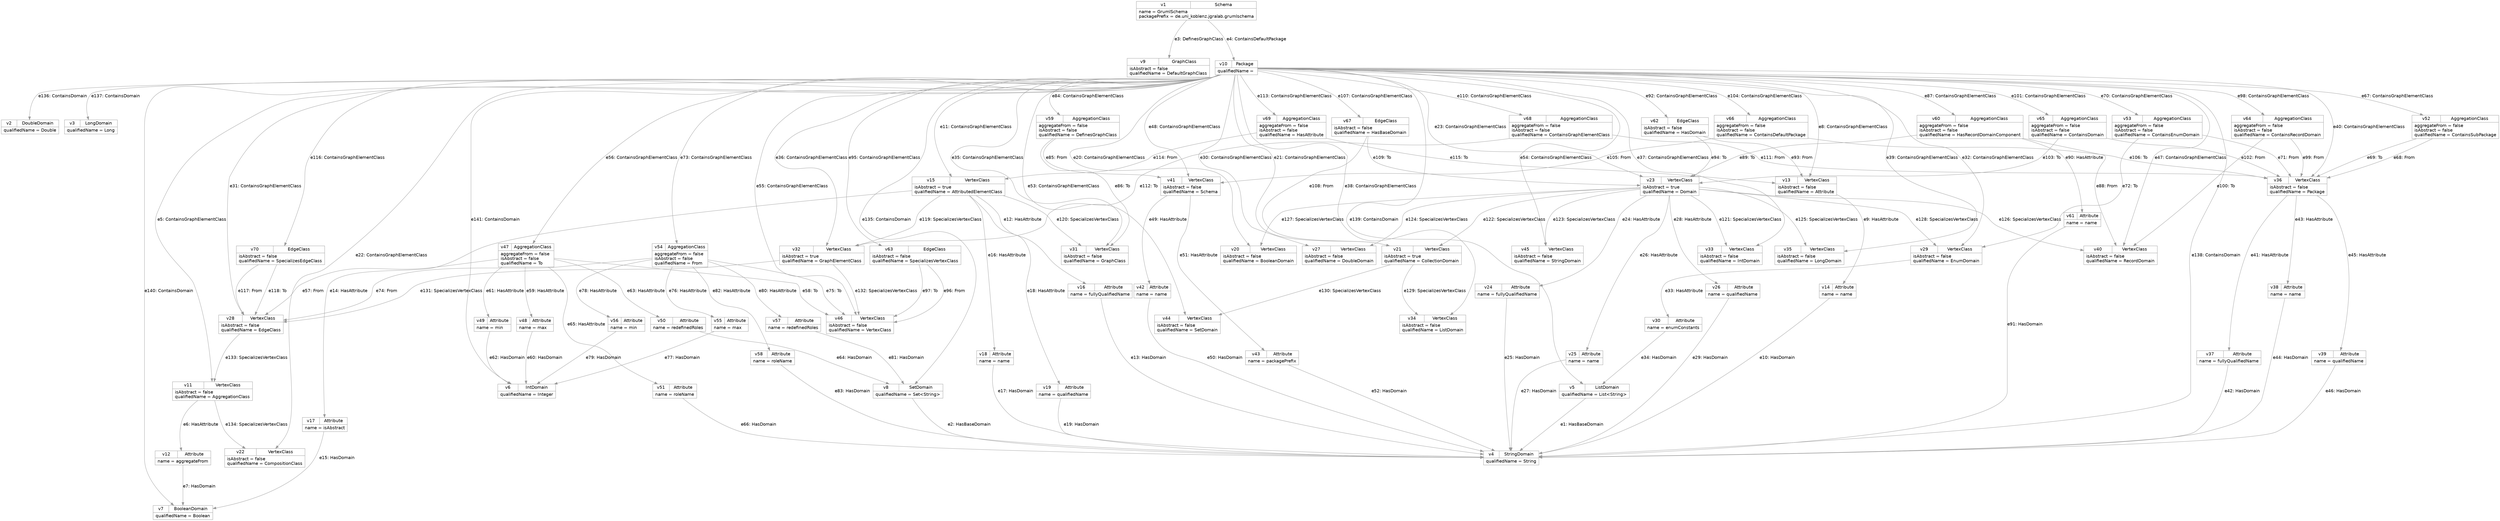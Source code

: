 digraph "de.uni_koblenz.jgralab.grumlschema.GrumlSchema"
{
ranksep="1.5";
nodesep="0.25";
node [shape="record" fontname="Helvetica" fontsize="14" color="#999999"];
edge [fontname="Helvetica" fontsize="14" labelfontname="Helvetica" labelfontsize="14" color="#999999"];
v1 [label="{{v1|Schema}|name = GrumlSchema\lpackagePrefix = de.uni_koblenz.jgralab.grumlschema\l}"];
v2 [label="{{v2|DoubleDomain}|qualifiedName = Double\l}"];
v3 [label="{{v3|LongDomain}|qualifiedName = Long\l}"];
v4 [label="{{v4|StringDomain}|qualifiedName = String\l}"];
v5 [label="{{v5|ListDomain}|qualifiedName = List\<String\>\l}"];
v6 [label="{{v6|IntDomain}|qualifiedName = Integer\l}"];
v7 [label="{{v7|BooleanDomain}|qualifiedName = Boolean\l}"];
v8 [label="{{v8|SetDomain}|qualifiedName = Set\<String\>\l}"];
v9 [label="{{v9|GraphClass}|isAbstract = false\lqualifiedName = DefaultGraphClass\l}"];
v10 [label="{{v10|Package}|qualifiedName = \l}"];
v11 [label="{{v11|VertexClass}|isAbstract = false\lqualifiedName = AggregationClass\l}"];
v12 [label="{{v12|Attribute}|name = aggregateFrom\l}"];
v13 [label="{{v13|VertexClass}|isAbstract = false\lqualifiedName = Attribute\l}"];
v14 [label="{{v14|Attribute}|name = name\l}"];
v15 [label="{{v15|VertexClass}|isAbstract = true\lqualifiedName = AttributedElementClass\l}"];
v16 [label="{{v16|Attribute}|name = fullyQualifiedName\l}"];
v17 [label="{{v17|Attribute}|name = isAbstract\l}"];
v18 [label="{{v18|Attribute}|name = name\l}"];
v19 [label="{{v19|Attribute}|name = qualifiedName\l}"];
v20 [label="{{v20|VertexClass}|isAbstract = false\lqualifiedName = BooleanDomain\l}"];
v21 [label="{{v21|VertexClass}|isAbstract = true\lqualifiedName = CollectionDomain\l}"];
v22 [label="{{v22|VertexClass}|isAbstract = false\lqualifiedName = CompositionClass\l}"];
v23 [label="{{v23|VertexClass}|isAbstract = true\lqualifiedName = Domain\l}"];
v24 [label="{{v24|Attribute}|name = fullyQualifiedName\l}"];
v25 [label="{{v25|Attribute}|name = name\l}"];
v26 [label="{{v26|Attribute}|name = qualifiedName\l}"];
v27 [label="{{v27|VertexClass}|isAbstract = false\lqualifiedName = DoubleDomain\l}"];
v28 [label="{{v28|VertexClass}|isAbstract = false\lqualifiedName = EdgeClass\l}"];
v29 [label="{{v29|VertexClass}|isAbstract = false\lqualifiedName = EnumDomain\l}"];
v30 [label="{{v30|Attribute}|name = enumConstants\l}"];
v31 [label="{{v31|VertexClass}|isAbstract = false\lqualifiedName = GraphClass\l}"];
v32 [label="{{v32|VertexClass}|isAbstract = true\lqualifiedName = GraphElementClass\l}"];
v33 [label="{{v33|VertexClass}|isAbstract = false\lqualifiedName = IntDomain\l}"];
v34 [label="{{v34|VertexClass}|isAbstract = false\lqualifiedName = ListDomain\l}"];
v35 [label="{{v35|VertexClass}|isAbstract = false\lqualifiedName = LongDomain\l}"];
v36 [label="{{v36|VertexClass}|isAbstract = false\lqualifiedName = Package\l}"];
v37 [label="{{v37|Attribute}|name = fullyQualifiedName\l}"];
v38 [label="{{v38|Attribute}|name = name\l}"];
v39 [label="{{v39|Attribute}|name = qualifiedName\l}"];
v40 [label="{{v40|VertexClass}|isAbstract = false\lqualifiedName = RecordDomain\l}"];
v41 [label="{{v41|VertexClass}|isAbstract = false\lqualifiedName = Schema\l}"];
v42 [label="{{v42|Attribute}|name = name\l}"];
v43 [label="{{v43|Attribute}|name = packagePrefix\l}"];
v44 [label="{{v44|VertexClass}|isAbstract = false\lqualifiedName = SetDomain\l}"];
v45 [label="{{v45|VertexClass}|isAbstract = false\lqualifiedName = StringDomain\l}"];
v46 [label="{{v46|VertexClass}|isAbstract = false\lqualifiedName = VertexClass\l}"];
v47 [label="{{v47|AggregationClass}|aggregateFrom = false\lisAbstract = false\lqualifiedName = To\l}"];
v48 [label="{{v48|Attribute}|name = max\l}"];
v49 [label="{{v49|Attribute}|name = min\l}"];
v50 [label="{{v50|Attribute}|name = redefinedRoles\l}"];
v51 [label="{{v51|Attribute}|name = roleName\l}"];
v52 [label="{{v52|AggregationClass}|aggregateFrom = false\lisAbstract = false\lqualifiedName = ContainsSubPackage\l}"];
v53 [label="{{v53|AggregationClass}|aggregateFrom = false\lisAbstract = false\lqualifiedName = ContainsEnumDomain\l}"];
v54 [label="{{v54|AggregationClass}|aggregateFrom = false\lisAbstract = false\lqualifiedName = From\l}"];
v55 [label="{{v55|Attribute}|name = max\l}"];
v56 [label="{{v56|Attribute}|name = min\l}"];
v57 [label="{{v57|Attribute}|name = redefinedRoles\l}"];
v58 [label="{{v58|Attribute}|name = roleName\l}"];
v59 [label="{{v59|AggregationClass}|aggregateFrom = false\lisAbstract = false\lqualifiedName = DefinesGraphClass\l}"];
v60 [label="{{v60|AggregationClass}|aggregateFrom = false\lisAbstract = false\lqualifiedName = HasRecordDomainComponent\l}"];
v61 [label="{{v61|Attribute}|name = name\l}"];
v62 [label="{{v62|EdgeClass}|isAbstract = false\lqualifiedName = HasDomain\l}"];
v63 [label="{{v63|EdgeClass}|isAbstract = false\lqualifiedName = SpecializesVertexClass\l}"];
v64 [label="{{v64|AggregationClass}|aggregateFrom = false\lisAbstract = false\lqualifiedName = ContainsRecordDomain\l}"];
v65 [label="{{v65|AggregationClass}|aggregateFrom = false\lisAbstract = false\lqualifiedName = ContainsDomain\l}"];
v66 [label="{{v66|AggregationClass}|aggregateFrom = false\lisAbstract = false\lqualifiedName = ContainsDefaultPackage\l}"];
v67 [label="{{v67|EdgeClass}|isAbstract = false\lqualifiedName = HasBaseDomain\l}"];
v68 [label="{{v68|AggregationClass}|aggregateFrom = false\lisAbstract = false\lqualifiedName = ContainsGraphElementClass\l}"];
v69 [label="{{v69|AggregationClass}|aggregateFrom = false\lisAbstract = false\lqualifiedName = HasAttribute\l}"];
v70 [label="{{v70|EdgeClass}|isAbstract = false\lqualifiedName = SpecializesEdgeClass\l}"];
v5 -> v4 [label="e1: HasBaseDomain"];
v8 -> v4 [label="e2: HasBaseDomain"];
v1 -> v9 [label="e3: DefinesGraphClass"];
v1 -> v10 [label="e4: ContainsDefaultPackage"];
v10 -> v11 [label="e5: ContainsGraphElementClass"];
v11 -> v12 [label="e6: HasAttribute"];
v12 -> v7 [label="e7: HasDomain"];
v10 -> v13 [label="e8: ContainsGraphElementClass"];
v13 -> v14 [label="e9: HasAttribute"];
v14 -> v4 [label="e10: HasDomain"];
v10 -> v15 [label="e11: ContainsGraphElementClass"];
v15 -> v16 [label="e12: HasAttribute"];
v16 -> v4 [label="e13: HasDomain"];
v15 -> v17 [label="e14: HasAttribute"];
v17 -> v7 [label="e15: HasDomain"];
v15 -> v18 [label="e16: HasAttribute"];
v18 -> v4 [label="e17: HasDomain"];
v15 -> v19 [label="e18: HasAttribute"];
v19 -> v4 [label="e19: HasDomain"];
v10 -> v20 [label="e20: ContainsGraphElementClass"];
v10 -> v21 [label="e21: ContainsGraphElementClass"];
v10 -> v22 [label="e22: ContainsGraphElementClass"];
v10 -> v23 [label="e23: ContainsGraphElementClass"];
v23 -> v24 [label="e24: HasAttribute"];
v24 -> v4 [label="e25: HasDomain"];
v23 -> v25 [label="e26: HasAttribute"];
v25 -> v4 [label="e27: HasDomain"];
v23 -> v26 [label="e28: HasAttribute"];
v26 -> v4 [label="e29: HasDomain"];
v10 -> v27 [label="e30: ContainsGraphElementClass"];
v10 -> v28 [label="e31: ContainsGraphElementClass"];
v10 -> v29 [label="e32: ContainsGraphElementClass"];
v29 -> v30 [label="e33: HasAttribute"];
v30 -> v5 [label="e34: HasDomain"];
v10 -> v31 [label="e35: ContainsGraphElementClass"];
v10 -> v32 [label="e36: ContainsGraphElementClass"];
v10 -> v33 [label="e37: ContainsGraphElementClass"];
v10 -> v34 [label="e38: ContainsGraphElementClass"];
v10 -> v35 [label="e39: ContainsGraphElementClass"];
v10 -> v36 [label="e40: ContainsGraphElementClass"];
v36 -> v37 [label="e41: HasAttribute"];
v37 -> v4 [label="e42: HasDomain"];
v36 -> v38 [label="e43: HasAttribute"];
v38 -> v4 [label="e44: HasDomain"];
v36 -> v39 [label="e45: HasAttribute"];
v39 -> v4 [label="e46: HasDomain"];
v10 -> v40 [label="e47: ContainsGraphElementClass"];
v10 -> v41 [label="e48: ContainsGraphElementClass"];
v41 -> v42 [label="e49: HasAttribute"];
v42 -> v4 [label="e50: HasDomain"];
v41 -> v43 [label="e51: HasAttribute"];
v43 -> v4 [label="e52: HasDomain"];
v10 -> v44 [label="e53: ContainsGraphElementClass"];
v10 -> v45 [label="e54: ContainsGraphElementClass"];
v10 -> v46 [label="e55: ContainsGraphElementClass"];
v10 -> v47 [label="e56: ContainsGraphElementClass"];
v47 -> v28 [label="e57: From"];
v47 -> v46 [label="e58: To"];
v47 -> v48 [label="e59: HasAttribute"];
v48 -> v6 [label="e60: HasDomain"];
v47 -> v49 [label="e61: HasAttribute"];
v49 -> v6 [label="e62: HasDomain"];
v47 -> v50 [label="e63: HasAttribute"];
v50 -> v8 [label="e64: HasDomain"];
v47 -> v51 [label="e65: HasAttribute"];
v51 -> v4 [label="e66: HasDomain"];
v10 -> v52 [label="e67: ContainsGraphElementClass"];
v52 -> v36 [label="e68: From"];
v52 -> v36 [label="e69: To"];
v10 -> v53 [label="e70: ContainsGraphElementClass"];
v53 -> v36 [label="e71: From"];
v53 -> v29 [label="e72: To"];
v10 -> v54 [label="e73: ContainsGraphElementClass"];
v54 -> v28 [label="e74: From"];
v54 -> v46 [label="e75: To"];
v54 -> v55 [label="e76: HasAttribute"];
v55 -> v6 [label="e77: HasDomain"];
v54 -> v56 [label="e78: HasAttribute"];
v56 -> v6 [label="e79: HasDomain"];
v54 -> v57 [label="e80: HasAttribute"];
v57 -> v8 [label="e81: HasDomain"];
v54 -> v58 [label="e82: HasAttribute"];
v58 -> v4 [label="e83: HasDomain"];
v10 -> v59 [label="e84: ContainsGraphElementClass"];
v59 -> v41 [label="e85: From"];
v59 -> v31 [label="e86: To"];
v10 -> v60 [label="e87: ContainsGraphElementClass"];
v60 -> v40 [label="e88: From"];
v60 -> v23 [label="e89: To"];
v60 -> v61 [label="e90: HasAttribute"];
v61 -> v4 [label="e91: HasDomain"];
v10 -> v62 [label="e92: ContainsGraphElementClass"];
v62 -> v13 [label="e93: From"];
v62 -> v23 [label="e94: To"];
v10 -> v63 [label="e95: ContainsGraphElementClass"];
v63 -> v46 [label="e96: From"];
v63 -> v46 [label="e97: To"];
v10 -> v64 [label="e98: ContainsGraphElementClass"];
v64 -> v36 [label="e99: From"];
v64 -> v40 [label="e100: To"];
v10 -> v65 [label="e101: ContainsGraphElementClass"];
v65 -> v36 [label="e102: From"];
v65 -> v23 [label="e103: To"];
v10 -> v66 [label="e104: ContainsGraphElementClass"];
v66 -> v41 [label="e105: From"];
v66 -> v36 [label="e106: To"];
v10 -> v67 [label="e107: ContainsGraphElementClass"];
v67 -> v21 [label="e108: From"];
v67 -> v23 [label="e109: To"];
v10 -> v68 [label="e110: ContainsGraphElementClass"];
v68 -> v36 [label="e111: From"];
v68 -> v32 [label="e112: To"];
v10 -> v69 [label="e113: ContainsGraphElementClass"];
v69 -> v15 [label="e114: From"];
v69 -> v13 [label="e115: To"];
v10 -> v70 [label="e116: ContainsGraphElementClass"];
v70 -> v28 [label="e117: From"];
v70 -> v28 [label="e118: To"];
v15 -> v32 [label="e119: SpecializesVertexClass"];
v15 -> v31 [label="e120: SpecializesVertexClass"];
v23 -> v33 [label="e121: SpecializesVertexClass"];
v23 -> v21 [label="e122: SpecializesVertexClass"];
v23 -> v45 [label="e123: SpecializesVertexClass"];
v23 -> v27 [label="e124: SpecializesVertexClass"];
v23 -> v35 [label="e125: SpecializesVertexClass"];
v23 -> v40 [label="e126: SpecializesVertexClass"];
v23 -> v20 [label="e127: SpecializesVertexClass"];
v23 -> v29 [label="e128: SpecializesVertexClass"];
v21 -> v34 [label="e129: SpecializesVertexClass"];
v21 -> v44 [label="e130: SpecializesVertexClass"];
v32 -> v28 [label="e131: SpecializesVertexClass"];
v32 -> v46 [label="e132: SpecializesVertexClass"];
v28 -> v11 [label="e133: SpecializesVertexClass"];
v11 -> v22 [label="e134: SpecializesVertexClass"];
v10 -> v8 [label="e135: ContainsDomain"];
v10 -> v2 [label="e136: ContainsDomain"];
v10 -> v3 [label="e137: ContainsDomain"];
v10 -> v4 [label="e138: ContainsDomain"];
v10 -> v5 [label="e139: ContainsDomain"];
v10 -> v7 [label="e140: ContainsDomain"];
v10 -> v6 [label="e141: ContainsDomain"];
}
